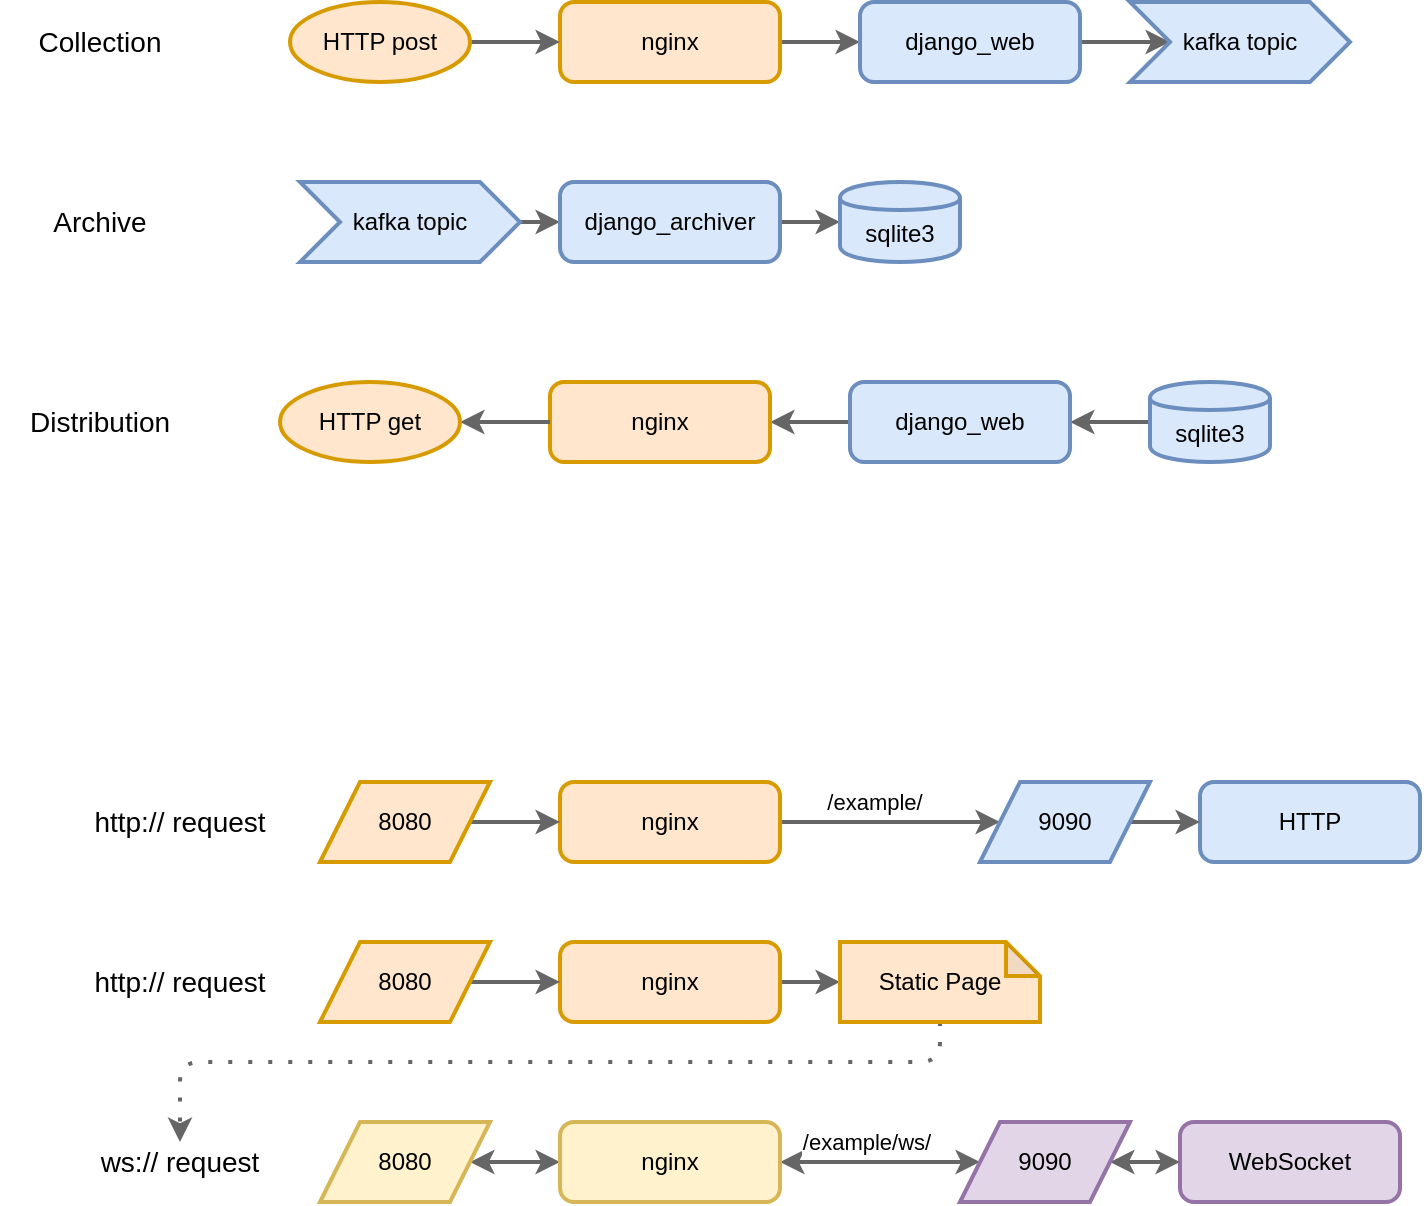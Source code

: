 <mxfile version="14.6.13" type="device"><diagram id="-VsEtAfE2rpOgw_YnNsa" name="Page-1"><mxGraphModel dx="1322" dy="831" grid="1" gridSize="10" guides="1" tooltips="1" connect="1" arrows="1" fold="1" page="0" pageScale="1" pageWidth="850" pageHeight="1100" math="0" shadow="0"><root><mxCell id="0"/><mxCell id="1" parent="0"/><mxCell id="PM8JkhN1XcaPESPT991R-1" value="HTTP" style="rounded=1;html=1;absoluteArcSize=1;arcSize=14;strokeWidth=2;shadow=0;glass=0;labelBackgroundColor=none;fillColor=#dae8fc;fontSize=12;align=center;strokeColor=#6c8ebf;whiteSpace=wrap;" vertex="1" parent="1"><mxGeometry x="510" y="590" width="110" height="40" as="geometry"/></mxCell><mxCell id="PM8JkhN1XcaPESPT991R-6" style="edgeStyle=orthogonalEdgeStyle;orthogonalLoop=1;jettySize=auto;html=1;strokeWidth=2;fillColor=#f5f5f5;strokeColor=#666666;fontFamily=Helvetica;fontSize=11;fontColor=#000000;align=center;entryX=0;entryY=0.5;entryDx=0;entryDy=0;" edge="1" parent="1" source="PM8JkhN1XcaPESPT991R-2" target="PM8JkhN1XcaPESPT991R-5"><mxGeometry relative="1" as="geometry"/></mxCell><mxCell id="PM8JkhN1XcaPESPT991R-9" value="/example/" style="edgeLabel;html=1;align=center;verticalAlign=middle;resizable=0;points=[];" vertex="1" connectable="0" parent="PM8JkhN1XcaPESPT991R-6"><mxGeometry x="-0.147" y="3" relative="1" as="geometry"><mxPoint y="-7" as="offset"/></mxGeometry></mxCell><mxCell id="PM8JkhN1XcaPESPT991R-2" value="nginx" style="rounded=1;html=1;absoluteArcSize=1;arcSize=14;strokeWidth=2;shadow=0;glass=0;labelBackgroundColor=none;fillColor=#ffe6cc;fontSize=12;align=center;strokeColor=#d79b00;whiteSpace=wrap;" vertex="1" parent="1"><mxGeometry x="190" y="590" width="110" height="40" as="geometry"/></mxCell><mxCell id="PM8JkhN1XcaPESPT991R-8" style="edgeStyle=orthogonalEdgeStyle;orthogonalLoop=1;jettySize=auto;html=1;strokeColor=#666666;strokeWidth=2;fillColor=#f5f5f5;" edge="1" parent="1" source="PM8JkhN1XcaPESPT991R-3" target="PM8JkhN1XcaPESPT991R-2"><mxGeometry relative="1" as="geometry"/></mxCell><mxCell id="PM8JkhN1XcaPESPT991R-3" value="8080" style="shape=parallelogram;perimeter=parallelogramPerimeter;whiteSpace=wrap;html=1;fixedSize=1;shadow=0;fontFamily=Helvetica;fontSize=12;fontColor=#000000;align=center;strokeColor=#d79b00;strokeWidth=2;fillColor=#ffe6cc;" vertex="1" parent="1"><mxGeometry x="70" y="590" width="85" height="40" as="geometry"/></mxCell><mxCell id="PM8JkhN1XcaPESPT991R-7" style="edgeStyle=orthogonalEdgeStyle;orthogonalLoop=1;jettySize=auto;html=1;strokeColor=#666666;strokeWidth=2;fillColor=#f5f5f5;" edge="1" parent="1" source="PM8JkhN1XcaPESPT991R-5" target="PM8JkhN1XcaPESPT991R-1"><mxGeometry relative="1" as="geometry"/></mxCell><mxCell id="PM8JkhN1XcaPESPT991R-5" value="9090" style="shape=parallelogram;perimeter=parallelogramPerimeter;whiteSpace=wrap;html=1;fixedSize=1;shadow=0;fontFamily=Helvetica;fontSize=12;fontColor=#000000;align=center;strokeColor=#6c8ebf;strokeWidth=2;fillColor=#dae8fc;" vertex="1" parent="1"><mxGeometry x="400" y="590" width="85" height="40" as="geometry"/></mxCell><mxCell id="PM8JkhN1XcaPESPT991R-10" value="WebSocket" style="rounded=1;html=1;absoluteArcSize=1;arcSize=14;strokeWidth=2;shadow=0;glass=0;labelBackgroundColor=none;fillColor=#e1d5e7;fontSize=12;align=center;strokeColor=#9673a6;whiteSpace=wrap;" vertex="1" parent="1"><mxGeometry x="500" y="760" width="110" height="40" as="geometry"/></mxCell><mxCell id="PM8JkhN1XcaPESPT991R-11" style="edgeStyle=orthogonalEdgeStyle;orthogonalLoop=1;jettySize=auto;html=1;strokeWidth=2;fillColor=#f5f5f5;strokeColor=#666666;fontFamily=Helvetica;fontSize=11;fontColor=#000000;align=center;entryX=0;entryY=0.5;entryDx=0;entryDy=0;startArrow=classic;startFill=1;" edge="1" source="PM8JkhN1XcaPESPT991R-21" target="PM8JkhN1XcaPESPT991R-17" parent="1"><mxGeometry relative="1" as="geometry"><mxPoint x="240" y="780" as="sourcePoint"/><Array as="points"/></mxGeometry></mxCell><mxCell id="PM8JkhN1XcaPESPT991R-12" value="/example/ws/" style="edgeLabel;html=1;align=center;verticalAlign=middle;resizable=0;points=[];" vertex="1" connectable="0" parent="PM8JkhN1XcaPESPT991R-11"><mxGeometry x="-0.147" y="3" relative="1" as="geometry"><mxPoint y="-7" as="offset"/></mxGeometry></mxCell><mxCell id="PM8JkhN1XcaPESPT991R-19" style="edgeStyle=orthogonalEdgeStyle;orthogonalLoop=1;jettySize=auto;html=1;strokeColor=#666666;strokeWidth=2;fillColor=#f5f5f5;" edge="1" parent="1" source="PM8JkhN1XcaPESPT991R-13" target="PM8JkhN1XcaPESPT991R-18"><mxGeometry relative="1" as="geometry"/></mxCell><mxCell id="PM8JkhN1XcaPESPT991R-13" value="nginx" style="rounded=1;html=1;absoluteArcSize=1;arcSize=14;strokeWidth=2;shadow=0;glass=0;labelBackgroundColor=none;fillColor=#ffe6cc;fontSize=12;align=center;strokeColor=#d79b00;whiteSpace=wrap;" vertex="1" parent="1"><mxGeometry x="190" y="670" width="110" height="40" as="geometry"/></mxCell><mxCell id="PM8JkhN1XcaPESPT991R-14" style="edgeStyle=orthogonalEdgeStyle;orthogonalLoop=1;jettySize=auto;html=1;strokeColor=#666666;strokeWidth=2;fillColor=#f5f5f5;" edge="1" source="PM8JkhN1XcaPESPT991R-15" target="PM8JkhN1XcaPESPT991R-13" parent="1"><mxGeometry relative="1" as="geometry"/></mxCell><mxCell id="PM8JkhN1XcaPESPT991R-15" value="8080" style="shape=parallelogram;perimeter=parallelogramPerimeter;whiteSpace=wrap;html=1;fixedSize=1;shadow=0;fontFamily=Helvetica;fontSize=12;fontColor=#000000;align=center;strokeColor=#d79b00;strokeWidth=2;fillColor=#ffe6cc;" vertex="1" parent="1"><mxGeometry x="70" y="670" width="85" height="40" as="geometry"/></mxCell><mxCell id="PM8JkhN1XcaPESPT991R-16" style="edgeStyle=orthogonalEdgeStyle;orthogonalLoop=1;jettySize=auto;html=1;strokeColor=#666666;strokeWidth=2;fillColor=#f5f5f5;startArrow=classic;startFill=1;" edge="1" source="PM8JkhN1XcaPESPT991R-17" target="PM8JkhN1XcaPESPT991R-10" parent="1"><mxGeometry relative="1" as="geometry"/></mxCell><mxCell id="PM8JkhN1XcaPESPT991R-17" value="9090" style="shape=parallelogram;perimeter=parallelogramPerimeter;whiteSpace=wrap;html=1;fixedSize=1;shadow=0;fontFamily=Helvetica;fontSize=12;fontColor=#000000;align=center;strokeColor=#9673a6;strokeWidth=2;fillColor=#e1d5e7;" vertex="1" parent="1"><mxGeometry x="390" y="760" width="85" height="40" as="geometry"/></mxCell><mxCell id="PM8JkhN1XcaPESPT991R-28" style="edgeStyle=orthogonalEdgeStyle;orthogonalLoop=1;jettySize=auto;html=1;fontSize=14;strokeColor=#666666;strokeWidth=2;fillColor=#f5f5f5;dashed=1;dashPattern=1 4;exitX=0.5;exitY=1;exitDx=0;exitDy=0;exitPerimeter=0;" edge="1" parent="1" source="PM8JkhN1XcaPESPT991R-18" target="PM8JkhN1XcaPESPT991R-26"><mxGeometry relative="1" as="geometry"><Array as="points"><mxPoint x="380" y="730"/><mxPoint y="730"/></Array></mxGeometry></mxCell><mxCell id="PM8JkhN1XcaPESPT991R-18" value="Static Page" style="shape=note;whiteSpace=wrap;html=1;backgroundOutline=1;darkOpacity=0.05;shadow=0;fontFamily=Helvetica;fontSize=12;fontColor=#000000;align=center;strokeColor=#d79b00;strokeWidth=2;fillColor=#ffe6cc;size=17;" vertex="1" parent="1"><mxGeometry x="330" y="670" width="100" height="40" as="geometry"/></mxCell><mxCell id="PM8JkhN1XcaPESPT991R-22" style="edgeStyle=orthogonalEdgeStyle;orthogonalLoop=1;jettySize=auto;html=1;strokeColor=#666666;strokeWidth=2;fillColor=#f5f5f5;startArrow=classic;startFill=1;" edge="1" parent="1" source="PM8JkhN1XcaPESPT991R-20" target="PM8JkhN1XcaPESPT991R-21"><mxGeometry relative="1" as="geometry"/></mxCell><mxCell id="PM8JkhN1XcaPESPT991R-20" value="8080" style="shape=parallelogram;perimeter=parallelogramPerimeter;whiteSpace=wrap;html=1;fixedSize=1;shadow=0;fontFamily=Helvetica;fontSize=12;fontColor=#000000;align=center;strokeColor=#d6b656;strokeWidth=2;fillColor=#fff2cc;" vertex="1" parent="1"><mxGeometry x="70" y="760" width="85" height="40" as="geometry"/></mxCell><mxCell id="PM8JkhN1XcaPESPT991R-21" value="nginx" style="rounded=1;html=1;absoluteArcSize=1;arcSize=14;strokeWidth=2;shadow=0;glass=0;labelBackgroundColor=none;fillColor=#fff2cc;fontSize=12;align=center;strokeColor=#d6b656;whiteSpace=wrap;" vertex="1" parent="1"><mxGeometry x="190" y="760" width="110" height="40" as="geometry"/></mxCell><mxCell id="PM8JkhN1XcaPESPT991R-24" value="http:// request" style="text;html=1;strokeColor=none;fillColor=none;align=center;verticalAlign=middle;whiteSpace=wrap;rounded=0;fontSize=14;" vertex="1" parent="1"><mxGeometry x="-50" y="600" width="100" height="20" as="geometry"/></mxCell><mxCell id="PM8JkhN1XcaPESPT991R-25" value="http:// request" style="text;html=1;strokeColor=none;fillColor=none;align=center;verticalAlign=middle;whiteSpace=wrap;rounded=0;fontSize=14;" vertex="1" parent="1"><mxGeometry x="-50" y="680" width="100" height="20" as="geometry"/></mxCell><mxCell id="PM8JkhN1XcaPESPT991R-26" value="ws:// request" style="text;html=1;strokeColor=none;fillColor=none;align=center;verticalAlign=middle;whiteSpace=wrap;rounded=0;fontSize=14;" vertex="1" parent="1"><mxGeometry x="-60" y="770" width="120" height="20" as="geometry"/></mxCell><mxCell id="PM8JkhN1XcaPESPT991R-27" style="edgeStyle=orthogonalEdgeStyle;orthogonalLoop=1;jettySize=auto;html=1;exitX=0.5;exitY=1;exitDx=0;exitDy=0;fontSize=14;strokeColor=#666666;strokeWidth=2;fillColor=#f5f5f5;" edge="1" parent="1" source="PM8JkhN1XcaPESPT991R-24" target="PM8JkhN1XcaPESPT991R-24"><mxGeometry relative="1" as="geometry"/></mxCell><mxCell id="PM8JkhN1XcaPESPT991R-34" style="edgeStyle=orthogonalEdgeStyle;orthogonalLoop=1;jettySize=auto;html=1;strokeWidth=2;fillColor=#f5f5f5;strokeColor=#666666;fontFamily=Helvetica;fontSize=11;fontColor=#000000;align=center;" edge="1" source="PM8JkhN1XcaPESPT991R-36" target="PM8JkhN1XcaPESPT991R-41" parent="1"><mxGeometry relative="1" as="geometry"><mxPoint x="410.0" y="220" as="targetPoint"/></mxGeometry></mxCell><mxCell id="PM8JkhN1XcaPESPT991R-36" value="nginx" style="rounded=1;html=1;absoluteArcSize=1;arcSize=14;strokeWidth=2;shadow=0;glass=0;labelBackgroundColor=none;fillColor=#ffe6cc;fontSize=12;align=center;strokeColor=#d79b00;whiteSpace=wrap;" vertex="1" parent="1"><mxGeometry x="190" y="200" width="110" height="40" as="geometry"/></mxCell><mxCell id="PM8JkhN1XcaPESPT991R-37" style="edgeStyle=orthogonalEdgeStyle;orthogonalLoop=1;jettySize=auto;html=1;strokeColor=#666666;strokeWidth=2;fillColor=#f5f5f5;" edge="1" source="PM8JkhN1XcaPESPT991R-43" target="PM8JkhN1XcaPESPT991R-36" parent="1"><mxGeometry relative="1" as="geometry"><mxPoint x="155" y="220" as="sourcePoint"/></mxGeometry></mxCell><mxCell id="PM8JkhN1XcaPESPT991R-46" style="edgeStyle=orthogonalEdgeStyle;orthogonalLoop=1;jettySize=auto;html=1;strokeColor=#666666;strokeWidth=2;fillColor=#f5f5f5;" edge="1" parent="1" source="PM8JkhN1XcaPESPT991R-41" target="PM8JkhN1XcaPESPT991R-44"><mxGeometry relative="1" as="geometry"/></mxCell><mxCell id="PM8JkhN1XcaPESPT991R-41" value="django_web" style="rounded=1;html=1;absoluteArcSize=1;arcSize=14;strokeWidth=2;shadow=0;glass=0;labelBackgroundColor=none;fillColor=#dae8fc;fontSize=12;align=center;strokeColor=#6c8ebf;whiteSpace=wrap;" vertex="1" parent="1"><mxGeometry x="340" y="200" width="110" height="40" as="geometry"/></mxCell><mxCell id="PM8JkhN1XcaPESPT991R-43" value="HTTP post" style="ellipse;whiteSpace=wrap;html=1;shadow=0;fontFamily=Helvetica;fontSize=12;fontColor=#000000;align=center;strokeColor=#d79b00;strokeWidth=2;fillColor=#ffe6cc;" vertex="1" parent="1"><mxGeometry x="55" y="200" width="90" height="40" as="geometry"/></mxCell><mxCell id="PM8JkhN1XcaPESPT991R-44" value="kafka topic" style="shape=step;perimeter=stepPerimeter;whiteSpace=wrap;html=1;fixedSize=1;shadow=0;fontFamily=Helvetica;fontSize=12;fontColor=#000000;align=center;strokeColor=#6c8ebf;strokeWidth=2;fillColor=#dae8fc;" vertex="1" parent="1"><mxGeometry x="475" y="200" width="110" height="40" as="geometry"/></mxCell><mxCell id="PM8JkhN1XcaPESPT991R-49" style="edgeStyle=orthogonalEdgeStyle;orthogonalLoop=1;jettySize=auto;html=1;strokeColor=#666666;strokeWidth=2;fillColor=#f5f5f5;" edge="1" parent="1" source="PM8JkhN1XcaPESPT991R-47" target="PM8JkhN1XcaPESPT991R-48"><mxGeometry relative="1" as="geometry"/></mxCell><mxCell id="PM8JkhN1XcaPESPT991R-47" value="kafka topic" style="shape=step;perimeter=stepPerimeter;whiteSpace=wrap;html=1;fixedSize=1;shadow=0;fontFamily=Helvetica;fontSize=12;fontColor=#000000;align=center;strokeColor=#6c8ebf;strokeWidth=2;fillColor=#dae8fc;" vertex="1" parent="1"><mxGeometry x="60" y="290" width="110" height="40" as="geometry"/></mxCell><mxCell id="PM8JkhN1XcaPESPT991R-51" value="" style="edgeStyle=orthogonalEdgeStyle;orthogonalLoop=1;jettySize=auto;html=1;strokeColor=#666666;strokeWidth=2;fillColor=#f5f5f5;" edge="1" parent="1" source="PM8JkhN1XcaPESPT991R-48" target="PM8JkhN1XcaPESPT991R-50"><mxGeometry relative="1" as="geometry"/></mxCell><mxCell id="PM8JkhN1XcaPESPT991R-48" value="django_archiver" style="rounded=1;html=1;absoluteArcSize=1;arcSize=14;strokeWidth=2;shadow=0;glass=0;labelBackgroundColor=none;fillColor=#dae8fc;fontSize=12;align=center;strokeColor=#6c8ebf;whiteSpace=wrap;" vertex="1" parent="1"><mxGeometry x="190" y="290" width="110" height="40" as="geometry"/></mxCell><mxCell id="PM8JkhN1XcaPESPT991R-50" value="sqlite3" style="shape=cylinder;whiteSpace=wrap;html=1;boundedLbl=1;backgroundOutline=1;rounded=1;shadow=0;strokeColor=#6c8ebf;strokeWidth=2;fillColor=#dae8fc;glass=0;arcSize=14;" vertex="1" parent="1"><mxGeometry x="330" y="290" width="60" height="40" as="geometry"/></mxCell><mxCell id="PM8JkhN1XcaPESPT991R-52" style="edgeStyle=orthogonalEdgeStyle;orthogonalLoop=1;jettySize=auto;html=1;strokeWidth=2;fillColor=#f5f5f5;strokeColor=#666666;fontFamily=Helvetica;fontSize=11;fontColor=#000000;align=center;startArrow=classic;startFill=1;endArrow=none;endFill=0;" edge="1" source="PM8JkhN1XcaPESPT991R-53" target="PM8JkhN1XcaPESPT991R-56" parent="1"><mxGeometry relative="1" as="geometry"><mxPoint x="405.0" y="410" as="targetPoint"/></mxGeometry></mxCell><mxCell id="PM8JkhN1XcaPESPT991R-53" value="nginx" style="rounded=1;html=1;absoluteArcSize=1;arcSize=14;strokeWidth=2;shadow=0;glass=0;labelBackgroundColor=none;fillColor=#ffe6cc;fontSize=12;align=center;strokeColor=#d79b00;whiteSpace=wrap;" vertex="1" parent="1"><mxGeometry x="185" y="390" width="110" height="40" as="geometry"/></mxCell><mxCell id="PM8JkhN1XcaPESPT991R-54" style="edgeStyle=orthogonalEdgeStyle;orthogonalLoop=1;jettySize=auto;html=1;strokeColor=#666666;strokeWidth=2;fillColor=#f5f5f5;startArrow=classic;startFill=1;endArrow=none;endFill=0;" edge="1" source="PM8JkhN1XcaPESPT991R-57" target="PM8JkhN1XcaPESPT991R-53" parent="1"><mxGeometry relative="1" as="geometry"><mxPoint x="150" y="410" as="sourcePoint"/></mxGeometry></mxCell><mxCell id="PM8JkhN1XcaPESPT991R-55" style="edgeStyle=orthogonalEdgeStyle;orthogonalLoop=1;jettySize=auto;html=1;strokeColor=#666666;strokeWidth=2;fillColor=#f5f5f5;endArrow=none;endFill=0;startArrow=classic;startFill=1;" edge="1" source="PM8JkhN1XcaPESPT991R-56" target="PM8JkhN1XcaPESPT991R-59" parent="1"><mxGeometry relative="1" as="geometry"><mxPoint x="470.0" y="410" as="targetPoint"/></mxGeometry></mxCell><mxCell id="PM8JkhN1XcaPESPT991R-56" value="django_web" style="rounded=1;html=1;absoluteArcSize=1;arcSize=14;strokeWidth=2;shadow=0;glass=0;labelBackgroundColor=none;fillColor=#dae8fc;fontSize=12;align=center;strokeColor=#6c8ebf;whiteSpace=wrap;" vertex="1" parent="1"><mxGeometry x="335" y="390" width="110" height="40" as="geometry"/></mxCell><mxCell id="PM8JkhN1XcaPESPT991R-57" value="HTTP get" style="ellipse;whiteSpace=wrap;html=1;shadow=0;fontFamily=Helvetica;fontSize=12;fontColor=#000000;align=center;strokeColor=#d79b00;strokeWidth=2;fillColor=#ffe6cc;" vertex="1" parent="1"><mxGeometry x="50" y="390" width="90" height="40" as="geometry"/></mxCell><mxCell id="PM8JkhN1XcaPESPT991R-59" value="sqlite3" style="shape=cylinder;whiteSpace=wrap;html=1;boundedLbl=1;backgroundOutline=1;rounded=1;shadow=0;strokeColor=#6c8ebf;strokeWidth=2;fillColor=#dae8fc;glass=0;arcSize=14;" vertex="1" parent="1"><mxGeometry x="485" y="390" width="60" height="40" as="geometry"/></mxCell><mxCell id="PM8JkhN1XcaPESPT991R-60" value="Collection" style="text;html=1;strokeColor=none;fillColor=none;align=center;verticalAlign=middle;whiteSpace=wrap;rounded=0;fontSize=14;" vertex="1" parent="1"><mxGeometry x="-90" y="210" width="100" height="20" as="geometry"/></mxCell><mxCell id="PM8JkhN1XcaPESPT991R-61" value="Archive" style="text;html=1;strokeColor=none;fillColor=none;align=center;verticalAlign=middle;whiteSpace=wrap;rounded=0;fontSize=14;" vertex="1" parent="1"><mxGeometry x="-90" y="300" width="100" height="20" as="geometry"/></mxCell><mxCell id="PM8JkhN1XcaPESPT991R-62" value="Distribution" style="text;html=1;strokeColor=none;fillColor=none;align=center;verticalAlign=middle;whiteSpace=wrap;rounded=0;fontSize=14;" vertex="1" parent="1"><mxGeometry x="-90" y="400" width="100" height="20" as="geometry"/></mxCell></root></mxGraphModel></diagram></mxfile>